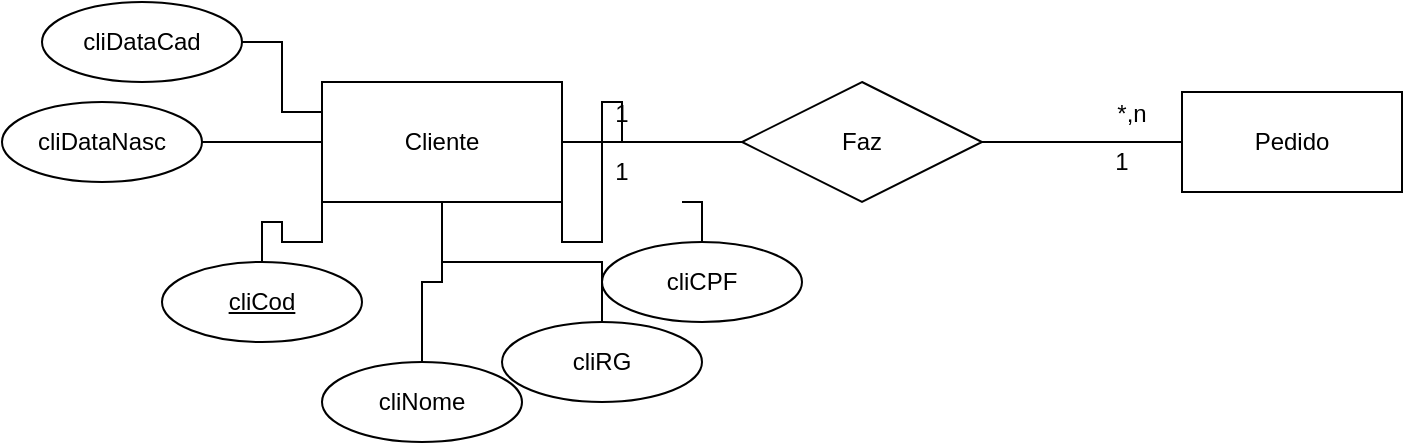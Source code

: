 <mxfile version="21.2.9" type="github">
  <diagram id="R2lEEEUBdFMjLlhIrx00" name="Page-1">
    <mxGraphModel dx="2564" dy="948" grid="1" gridSize="10" guides="1" tooltips="1" connect="1" arrows="1" fold="1" page="1" pageScale="1" pageWidth="850" pageHeight="1100" math="0" shadow="0" extFonts="Permanent Marker^https://fonts.googleapis.com/css?family=Permanent+Marker">
      <root>
        <mxCell id="0" />
        <mxCell id="1" parent="0" />
        <mxCell id="rEFRAy4-1CESUTY88mNT-4" style="edgeStyle=orthogonalEdgeStyle;rounded=0;orthogonalLoop=1;jettySize=auto;html=1;entryX=0.5;entryY=0;entryDx=0;entryDy=0;endArrow=none;endFill=0;" edge="1" parent="1" source="rEFRAy4-1CESUTY88mNT-1" target="rEFRAy4-1CESUTY88mNT-2">
          <mxGeometry relative="1" as="geometry" />
        </mxCell>
        <mxCell id="rEFRAy4-1CESUTY88mNT-5" style="edgeStyle=orthogonalEdgeStyle;rounded=0;orthogonalLoop=1;jettySize=auto;html=1;exitX=0;exitY=1;exitDx=0;exitDy=0;entryX=0.5;entryY=0;entryDx=0;entryDy=0;endArrow=none;endFill=0;" edge="1" parent="1" source="rEFRAy4-1CESUTY88mNT-1" target="rEFRAy4-1CESUTY88mNT-3">
          <mxGeometry relative="1" as="geometry" />
        </mxCell>
        <mxCell id="rEFRAy4-1CESUTY88mNT-9" style="edgeStyle=orthogonalEdgeStyle;rounded=0;orthogonalLoop=1;jettySize=auto;html=1;exitX=1;exitY=1;exitDx=0;exitDy=0;entryX=0.5;entryY=0;entryDx=0;entryDy=0;endArrow=none;endFill=0;" edge="1" parent="1" source="rEFRAy4-1CESUTY88mNT-28" target="rEFRAy4-1CESUTY88mNT-6">
          <mxGeometry relative="1" as="geometry" />
        </mxCell>
        <mxCell id="rEFRAy4-1CESUTY88mNT-12" style="edgeStyle=orthogonalEdgeStyle;rounded=0;orthogonalLoop=1;jettySize=auto;html=1;exitX=0.5;exitY=1;exitDx=0;exitDy=0;entryX=0.5;entryY=0;entryDx=0;entryDy=0;endArrow=none;endFill=0;" edge="1" parent="1" source="rEFRAy4-1CESUTY88mNT-1" target="rEFRAy4-1CESUTY88mNT-11">
          <mxGeometry relative="1" as="geometry" />
        </mxCell>
        <mxCell id="rEFRAy4-1CESUTY88mNT-23" style="edgeStyle=orthogonalEdgeStyle;rounded=0;orthogonalLoop=1;jettySize=auto;html=1;entryX=0;entryY=0.5;entryDx=0;entryDy=0;endArrow=none;endFill=0;" edge="1" parent="1" source="rEFRAy4-1CESUTY88mNT-1" target="rEFRAy4-1CESUTY88mNT-22">
          <mxGeometry relative="1" as="geometry" />
        </mxCell>
        <mxCell id="rEFRAy4-1CESUTY88mNT-1" value="Cliente" style="rounded=0;whiteSpace=wrap;html=1;" vertex="1" parent="1">
          <mxGeometry x="-70" y="60" width="120" height="60" as="geometry" />
        </mxCell>
        <mxCell id="rEFRAy4-1CESUTY88mNT-2" value="cliNome" style="ellipse;whiteSpace=wrap;html=1;align=center;" vertex="1" parent="1">
          <mxGeometry x="-70" y="200" width="100" height="40" as="geometry" />
        </mxCell>
        <mxCell id="rEFRAy4-1CESUTY88mNT-3" value="cliCod" style="ellipse;whiteSpace=wrap;html=1;align=center;fontStyle=4;" vertex="1" parent="1">
          <mxGeometry x="-150" y="150" width="100" height="40" as="geometry" />
        </mxCell>
        <mxCell id="rEFRAy4-1CESUTY88mNT-6" value="cliCPF" style="ellipse;whiteSpace=wrap;html=1;align=center;" vertex="1" parent="1">
          <mxGeometry x="70" y="140" width="100" height="40" as="geometry" />
        </mxCell>
        <mxCell id="rEFRAy4-1CESUTY88mNT-11" value="cliRG" style="ellipse;whiteSpace=wrap;html=1;align=center;" vertex="1" parent="1">
          <mxGeometry x="20" y="180" width="100" height="40" as="geometry" />
        </mxCell>
        <mxCell id="rEFRAy4-1CESUTY88mNT-16" style="edgeStyle=orthogonalEdgeStyle;rounded=0;orthogonalLoop=1;jettySize=auto;html=1;entryX=0;entryY=0.5;entryDx=0;entryDy=0;endArrow=none;endFill=0;" edge="1" parent="1" source="rEFRAy4-1CESUTY88mNT-14" target="rEFRAy4-1CESUTY88mNT-1">
          <mxGeometry relative="1" as="geometry" />
        </mxCell>
        <mxCell id="rEFRAy4-1CESUTY88mNT-14" value="cliDataNasc" style="ellipse;whiteSpace=wrap;html=1;align=center;" vertex="1" parent="1">
          <mxGeometry x="-230" y="70" width="100" height="40" as="geometry" />
        </mxCell>
        <mxCell id="rEFRAy4-1CESUTY88mNT-18" style="edgeStyle=orthogonalEdgeStyle;rounded=0;orthogonalLoop=1;jettySize=auto;html=1;entryX=0;entryY=0.25;entryDx=0;entryDy=0;endArrow=none;endFill=0;" edge="1" parent="1" source="rEFRAy4-1CESUTY88mNT-17" target="rEFRAy4-1CESUTY88mNT-1">
          <mxGeometry relative="1" as="geometry" />
        </mxCell>
        <mxCell id="rEFRAy4-1CESUTY88mNT-17" value="cliDataCad" style="ellipse;whiteSpace=wrap;html=1;align=center;" vertex="1" parent="1">
          <mxGeometry x="-210" y="20" width="100" height="40" as="geometry" />
        </mxCell>
        <mxCell id="rEFRAy4-1CESUTY88mNT-20" value="Pedido" style="whiteSpace=wrap;html=1;align=center;" vertex="1" parent="1">
          <mxGeometry x="360" y="65" width="110" height="50" as="geometry" />
        </mxCell>
        <mxCell id="rEFRAy4-1CESUTY88mNT-24" style="edgeStyle=orthogonalEdgeStyle;rounded=0;orthogonalLoop=1;jettySize=auto;html=1;entryX=0;entryY=0.5;entryDx=0;entryDy=0;endArrow=none;endFill=0;" edge="1" parent="1" source="rEFRAy4-1CESUTY88mNT-22" target="rEFRAy4-1CESUTY88mNT-20">
          <mxGeometry relative="1" as="geometry" />
        </mxCell>
        <mxCell id="rEFRAy4-1CESUTY88mNT-22" value="Faz" style="shape=rhombus;perimeter=rhombusPerimeter;whiteSpace=wrap;html=1;align=center;" vertex="1" parent="1">
          <mxGeometry x="140" y="60" width="120" height="60" as="geometry" />
        </mxCell>
        <mxCell id="rEFRAy4-1CESUTY88mNT-25" value="1" style="text;html=1;strokeColor=none;fillColor=none;align=center;verticalAlign=middle;whiteSpace=wrap;rounded=0;" vertex="1" parent="1">
          <mxGeometry x="50" y="61" width="60" height="30" as="geometry" />
        </mxCell>
        <mxCell id="rEFRAy4-1CESUTY88mNT-26" value="*,n" style="text;html=1;strokeColor=none;fillColor=none;align=center;verticalAlign=middle;whiteSpace=wrap;rounded=0;" vertex="1" parent="1">
          <mxGeometry x="305" y="61" width="60" height="30" as="geometry" />
        </mxCell>
        <mxCell id="rEFRAy4-1CESUTY88mNT-27" value="1" style="text;html=1;strokeColor=none;fillColor=none;align=center;verticalAlign=middle;whiteSpace=wrap;rounded=0;" vertex="1" parent="1">
          <mxGeometry x="300" y="85" width="60" height="30" as="geometry" />
        </mxCell>
        <mxCell id="rEFRAy4-1CESUTY88mNT-29" value="" style="edgeStyle=orthogonalEdgeStyle;rounded=0;orthogonalLoop=1;jettySize=auto;html=1;exitX=1;exitY=1;exitDx=0;exitDy=0;entryX=0.5;entryY=0;entryDx=0;entryDy=0;endArrow=none;endFill=0;" edge="1" parent="1" source="rEFRAy4-1CESUTY88mNT-1" target="rEFRAy4-1CESUTY88mNT-28">
          <mxGeometry relative="1" as="geometry">
            <mxPoint x="50" y="120" as="sourcePoint" />
            <mxPoint x="120" y="140" as="targetPoint" />
          </mxGeometry>
        </mxCell>
        <mxCell id="rEFRAy4-1CESUTY88mNT-28" value="1" style="text;html=1;strokeColor=none;fillColor=none;align=center;verticalAlign=middle;whiteSpace=wrap;rounded=0;" vertex="1" parent="1">
          <mxGeometry x="50" y="90" width="60" height="30" as="geometry" />
        </mxCell>
      </root>
    </mxGraphModel>
  </diagram>
</mxfile>
